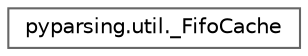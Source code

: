 digraph "Graphical Class Hierarchy"
{
 // LATEX_PDF_SIZE
  bgcolor="transparent";
  edge [fontname=Helvetica,fontsize=10,labelfontname=Helvetica,labelfontsize=10];
  node [fontname=Helvetica,fontsize=10,shape=box,height=0.2,width=0.4];
  rankdir="LR";
  Node0 [id="Node000000",label="pyparsing.util._FifoCache",height=0.2,width=0.4,color="grey40", fillcolor="white", style="filled",URL="$d0/d0d/classpyparsing_1_1util_1_1__FifoCache.html",tooltip=" "];
}
